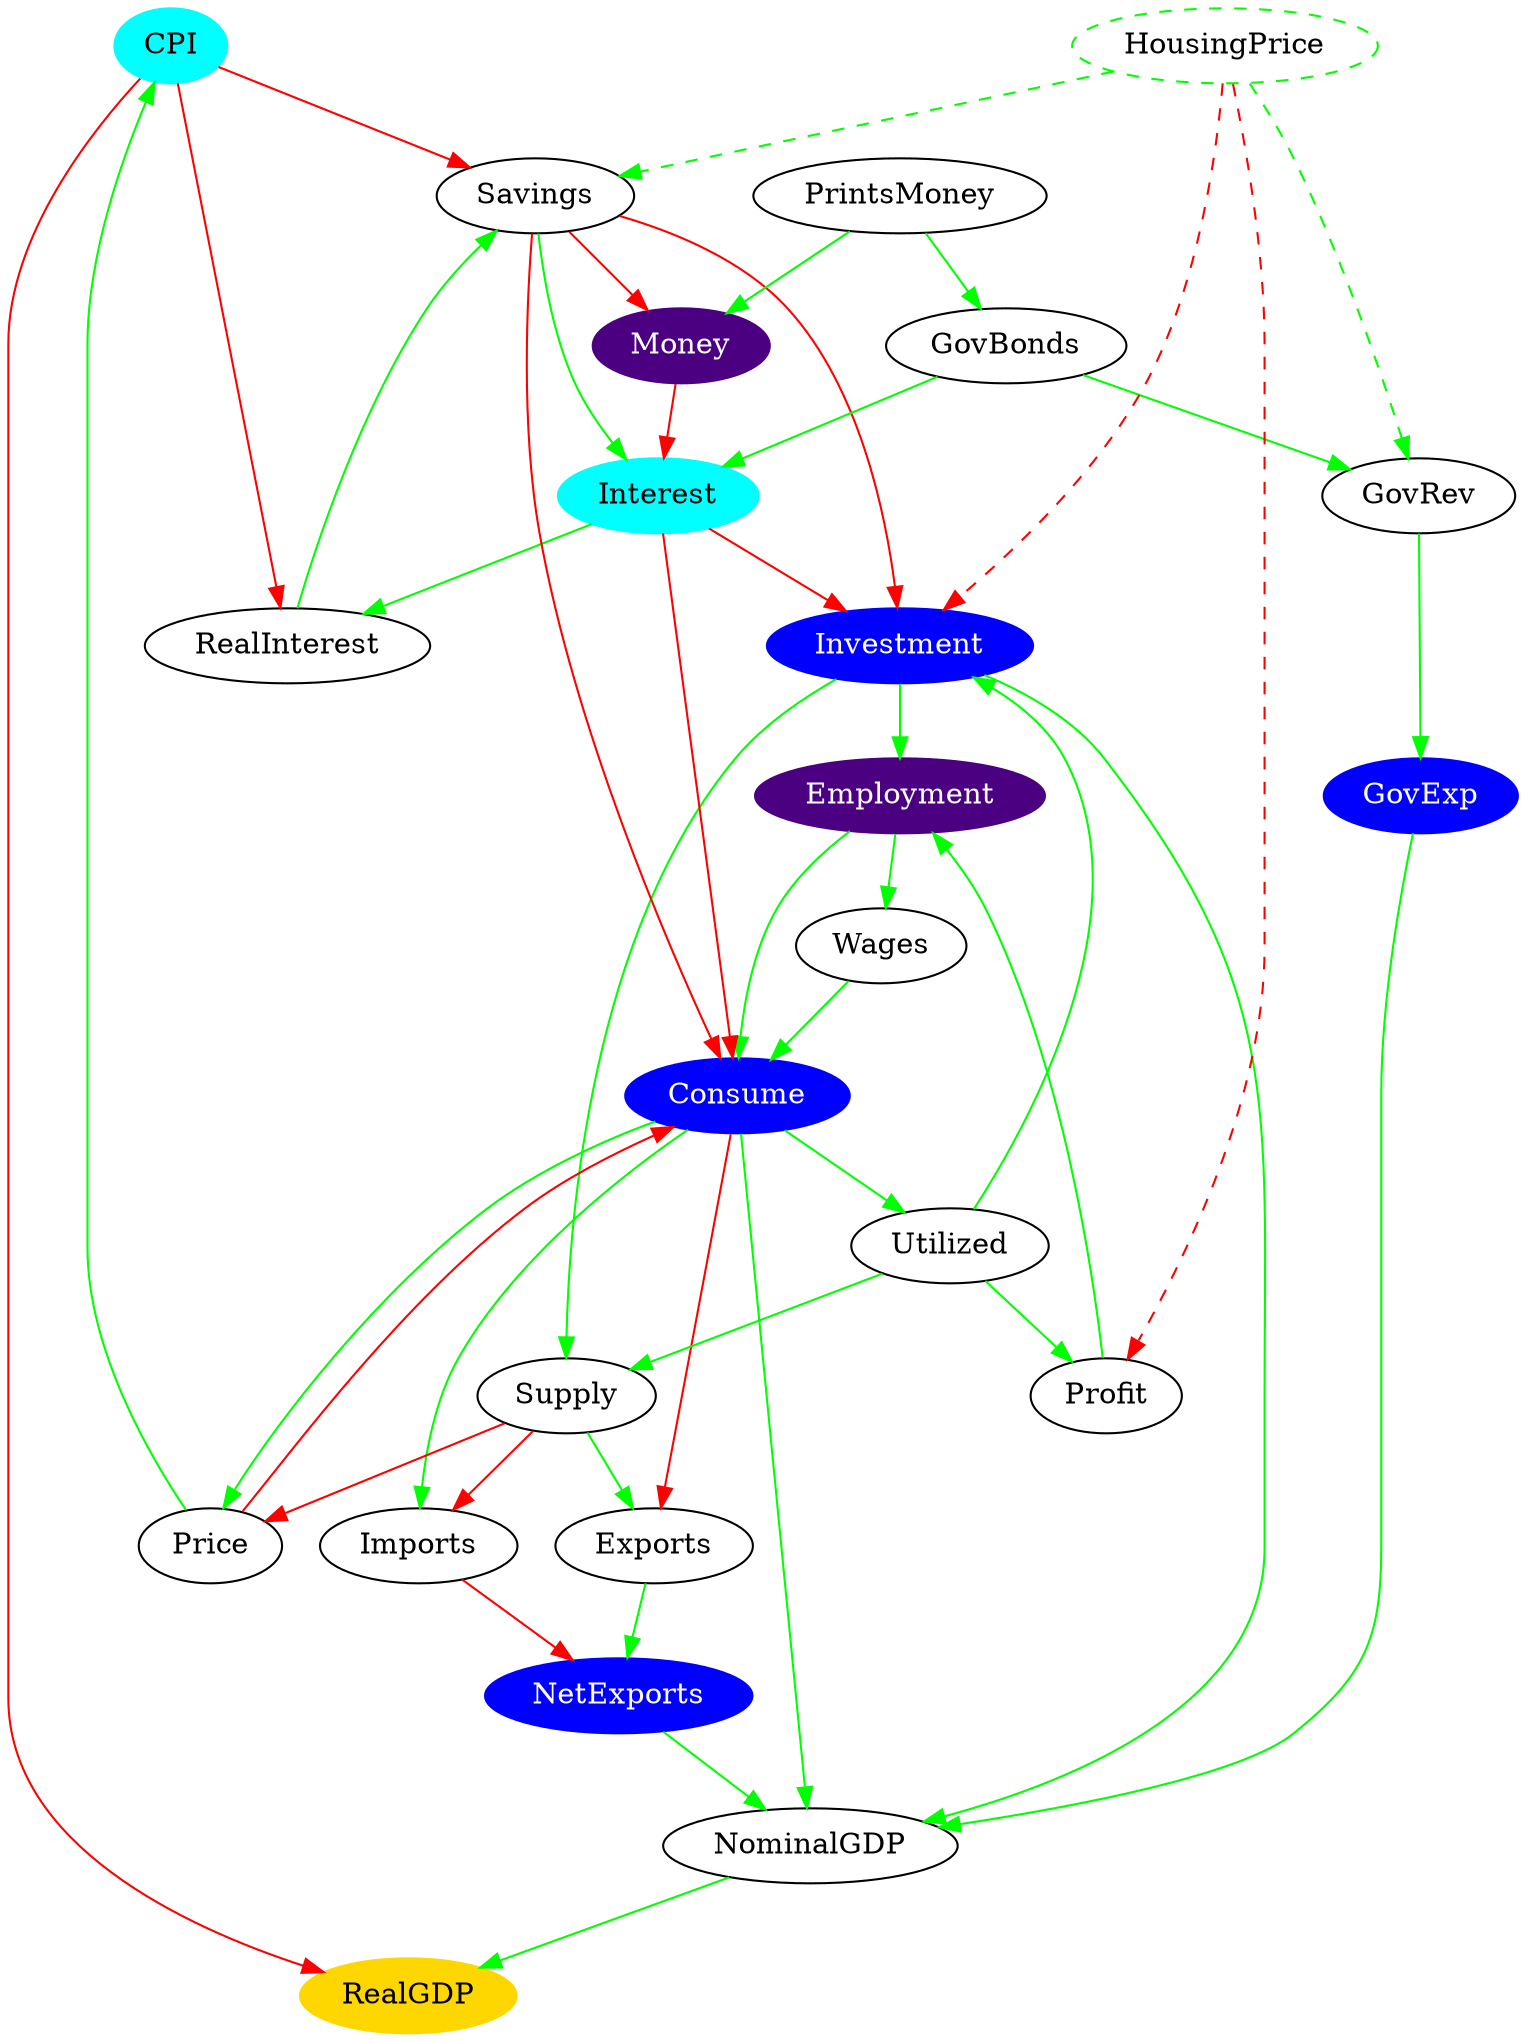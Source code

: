 digraph ecomap{
  edge[color="green"];

  RealGDP[style="filled", color="gold"];

  Investment[style="filled", color="blue", fontcolor="white"];
  Consume[style="filled", color="blue", fontcolor="white"];
  GovExp[style="filled", color="blue", fontcolor="white"];
  NetExports[style="filled", color="blue", fontcolor="white"];

  Employment[style="filled", color="indigo", fontcolor="white"];
  Money[style="filled", color="indigo", fontcolor="white"];

  CPI[style="filled", color="cyan"];
  Interest[style="filled", color="cyan"];

  Investment->NominalGDP;
  Consume->NominalGDP;
  GovExp->NominalGDP;
  NetExports->NominalGDP;

  CPI->RealGDP[color="red"];
  CPI->Savings[color="red"];
  CPI->RealInterest[color="red"];

  Interest->RealInterest;
  Interest->Investment[color="red"];
  Interest->Consume[color="red"];

  Employment->Wages;
  Employment->Consume;

  Investment->Employment;
  Investment->Supply;

  Consume->Utilized;
  Consume->Price;
  Consume->Imports;
  Consume->Exports[color="red"];

  Utilized->Investment;
  Utilized->Profit;
  Utilized->Supply;

  Price->CPI;
  Price->Consume[color="red"];

  Supply->Exports;
  Supply->Imports[color="red"];
  Supply->Price[color="red"];

  Savings->Interest;
  Savings->Money[color="red"];
  Savings->Investment[color="red"];
  Savings->Consume[color="red"];

  PrintsMoney->Money;
  PrintsMoney->GovBonds;

  GovBonds->GovRev;
  GovBonds->Interest;

  GovRev->GovExp;
  Wages->Consume;
  Profit->Employment;
  NominalGDP->RealGDP;
  Exports->NetExports;
  RealInterest->Savings;
  Imports->NetExports[color="red"];
  Money->Interest[color="red"];

  HousingPrice[style="dashed", color="green"];
  HousingPrice->Investment[style="dashed", color="red"];
  HousingPrice->Profit[style="dashed", color="red"];
  HousingPrice->Savings[style="dashed"];
  HousingPrice->GovRev[style="dashed"];
}
